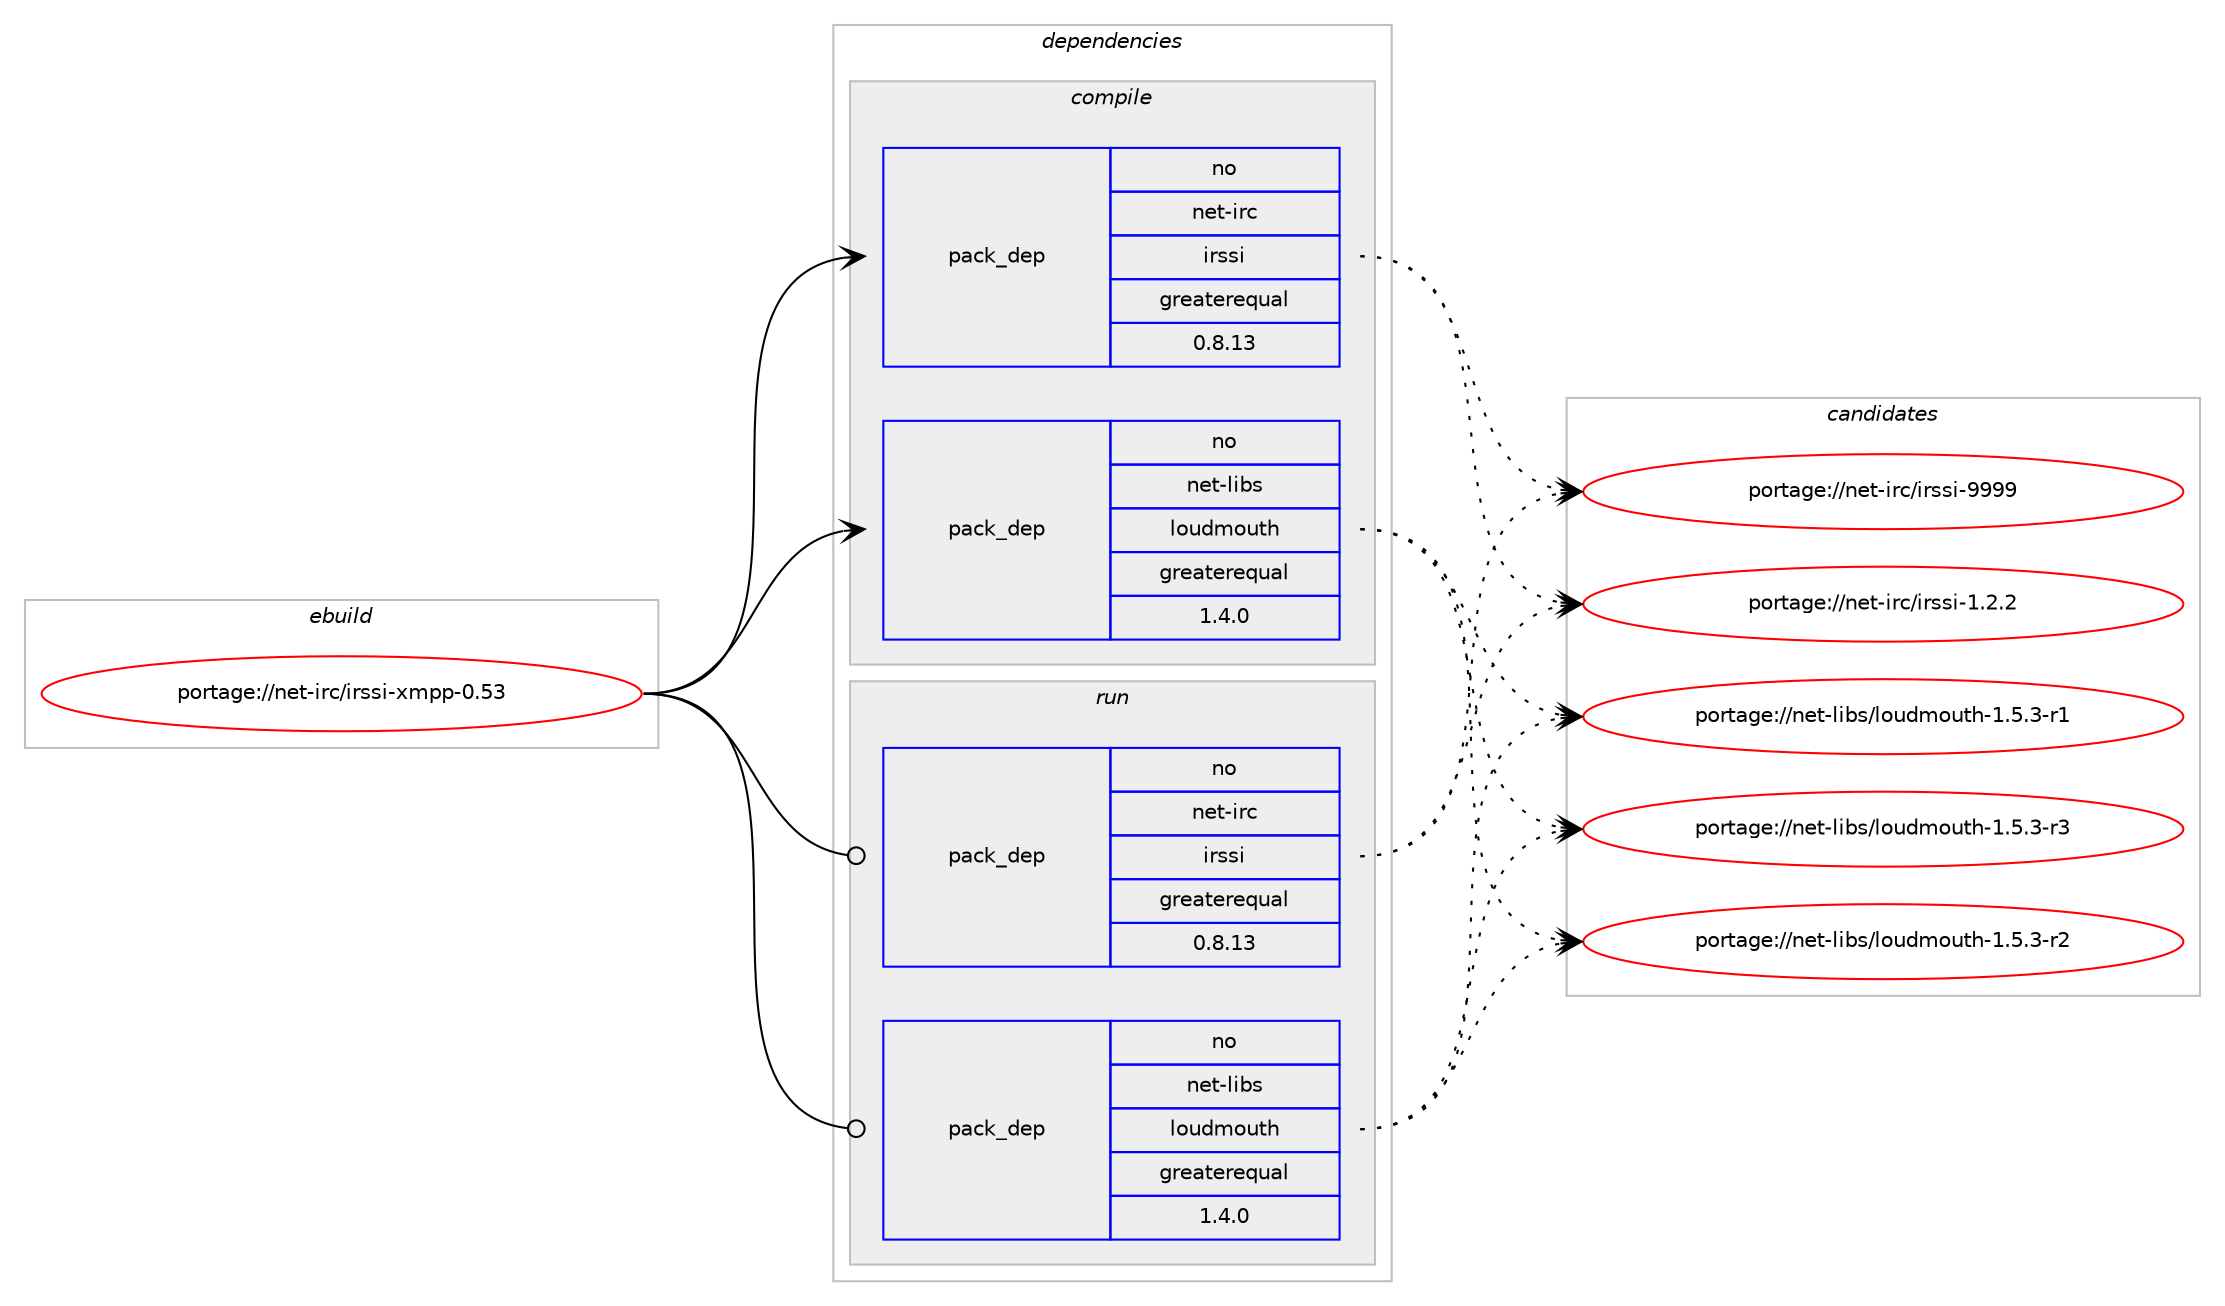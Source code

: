 digraph prolog {

# *************
# Graph options
# *************

newrank=true;
concentrate=true;
compound=true;
graph [rankdir=LR,fontname=Helvetica,fontsize=10,ranksep=1.5];#, ranksep=2.5, nodesep=0.2];
edge  [arrowhead=vee];
node  [fontname=Helvetica,fontsize=10];

# **********
# The ebuild
# **********

subgraph cluster_leftcol {
color=gray;
rank=same;
label=<<i>ebuild</i>>;
id [label="portage://net-irc/irssi-xmpp-0.53", color=red, width=4, href="../net-irc/irssi-xmpp-0.53.svg"];
}

# ****************
# The dependencies
# ****************

subgraph cluster_midcol {
color=gray;
label=<<i>dependencies</i>>;
subgraph cluster_compile {
fillcolor="#eeeeee";
style=filled;
label=<<i>compile</i>>;
subgraph pack19212 {
dependency23573 [label=<<TABLE BORDER="0" CELLBORDER="1" CELLSPACING="0" CELLPADDING="4" WIDTH="220"><TR><TD ROWSPAN="6" CELLPADDING="30">pack_dep</TD></TR><TR><TD WIDTH="110">no</TD></TR><TR><TD>net-irc</TD></TR><TR><TD>irssi</TD></TR><TR><TD>greaterequal</TD></TR><TR><TD>0.8.13</TD></TR></TABLE>>, shape=none, color=blue];
}
id:e -> dependency23573:w [weight=20,style="solid",arrowhead="vee"];
subgraph pack19213 {
dependency23574 [label=<<TABLE BORDER="0" CELLBORDER="1" CELLSPACING="0" CELLPADDING="4" WIDTH="220"><TR><TD ROWSPAN="6" CELLPADDING="30">pack_dep</TD></TR><TR><TD WIDTH="110">no</TD></TR><TR><TD>net-libs</TD></TR><TR><TD>loudmouth</TD></TR><TR><TD>greaterequal</TD></TR><TR><TD>1.4.0</TD></TR></TABLE>>, shape=none, color=blue];
}
id:e -> dependency23574:w [weight=20,style="solid",arrowhead="vee"];
}
subgraph cluster_compileandrun {
fillcolor="#eeeeee";
style=filled;
label=<<i>compile and run</i>>;
}
subgraph cluster_run {
fillcolor="#eeeeee";
style=filled;
label=<<i>run</i>>;
subgraph pack19214 {
dependency23575 [label=<<TABLE BORDER="0" CELLBORDER="1" CELLSPACING="0" CELLPADDING="4" WIDTH="220"><TR><TD ROWSPAN="6" CELLPADDING="30">pack_dep</TD></TR><TR><TD WIDTH="110">no</TD></TR><TR><TD>net-irc</TD></TR><TR><TD>irssi</TD></TR><TR><TD>greaterequal</TD></TR><TR><TD>0.8.13</TD></TR></TABLE>>, shape=none, color=blue];
}
id:e -> dependency23575:w [weight=20,style="solid",arrowhead="odot"];
subgraph pack19215 {
dependency23576 [label=<<TABLE BORDER="0" CELLBORDER="1" CELLSPACING="0" CELLPADDING="4" WIDTH="220"><TR><TD ROWSPAN="6" CELLPADDING="30">pack_dep</TD></TR><TR><TD WIDTH="110">no</TD></TR><TR><TD>net-libs</TD></TR><TR><TD>loudmouth</TD></TR><TR><TD>greaterequal</TD></TR><TR><TD>1.4.0</TD></TR></TABLE>>, shape=none, color=blue];
}
id:e -> dependency23576:w [weight=20,style="solid",arrowhead="odot"];
}
}

# **************
# The candidates
# **************

subgraph cluster_choices {
rank=same;
color=gray;
label=<<i>candidates</i>>;

subgraph choice19212 {
color=black;
nodesep=1;
choice1101011164510511499471051141151151054557575757 [label="portage://net-irc/irssi-9999", color=red, width=4,href="../net-irc/irssi-9999.svg"];
choice110101116451051149947105114115115105454946504650 [label="portage://net-irc/irssi-1.2.2", color=red, width=4,href="../net-irc/irssi-1.2.2.svg"];
dependency23573:e -> choice1101011164510511499471051141151151054557575757:w [style=dotted,weight="100"];
dependency23573:e -> choice110101116451051149947105114115115105454946504650:w [style=dotted,weight="100"];
}
subgraph choice19213 {
color=black;
nodesep=1;
choice1101011164510810598115471081111171001091111171161044549465346514511451 [label="portage://net-libs/loudmouth-1.5.3-r3", color=red, width=4,href="../net-libs/loudmouth-1.5.3-r3.svg"];
choice1101011164510810598115471081111171001091111171161044549465346514511450 [label="portage://net-libs/loudmouth-1.5.3-r2", color=red, width=4,href="../net-libs/loudmouth-1.5.3-r2.svg"];
choice1101011164510810598115471081111171001091111171161044549465346514511449 [label="portage://net-libs/loudmouth-1.5.3-r1", color=red, width=4,href="../net-libs/loudmouth-1.5.3-r1.svg"];
dependency23574:e -> choice1101011164510810598115471081111171001091111171161044549465346514511451:w [style=dotted,weight="100"];
dependency23574:e -> choice1101011164510810598115471081111171001091111171161044549465346514511450:w [style=dotted,weight="100"];
dependency23574:e -> choice1101011164510810598115471081111171001091111171161044549465346514511449:w [style=dotted,weight="100"];
}
subgraph choice19214 {
color=black;
nodesep=1;
choice1101011164510511499471051141151151054557575757 [label="portage://net-irc/irssi-9999", color=red, width=4,href="../net-irc/irssi-9999.svg"];
choice110101116451051149947105114115115105454946504650 [label="portage://net-irc/irssi-1.2.2", color=red, width=4,href="../net-irc/irssi-1.2.2.svg"];
dependency23575:e -> choice1101011164510511499471051141151151054557575757:w [style=dotted,weight="100"];
dependency23575:e -> choice110101116451051149947105114115115105454946504650:w [style=dotted,weight="100"];
}
subgraph choice19215 {
color=black;
nodesep=1;
choice1101011164510810598115471081111171001091111171161044549465346514511451 [label="portage://net-libs/loudmouth-1.5.3-r3", color=red, width=4,href="../net-libs/loudmouth-1.5.3-r3.svg"];
choice1101011164510810598115471081111171001091111171161044549465346514511450 [label="portage://net-libs/loudmouth-1.5.3-r2", color=red, width=4,href="../net-libs/loudmouth-1.5.3-r2.svg"];
choice1101011164510810598115471081111171001091111171161044549465346514511449 [label="portage://net-libs/loudmouth-1.5.3-r1", color=red, width=4,href="../net-libs/loudmouth-1.5.3-r1.svg"];
dependency23576:e -> choice1101011164510810598115471081111171001091111171161044549465346514511451:w [style=dotted,weight="100"];
dependency23576:e -> choice1101011164510810598115471081111171001091111171161044549465346514511450:w [style=dotted,weight="100"];
dependency23576:e -> choice1101011164510810598115471081111171001091111171161044549465346514511449:w [style=dotted,weight="100"];
}
}

}
